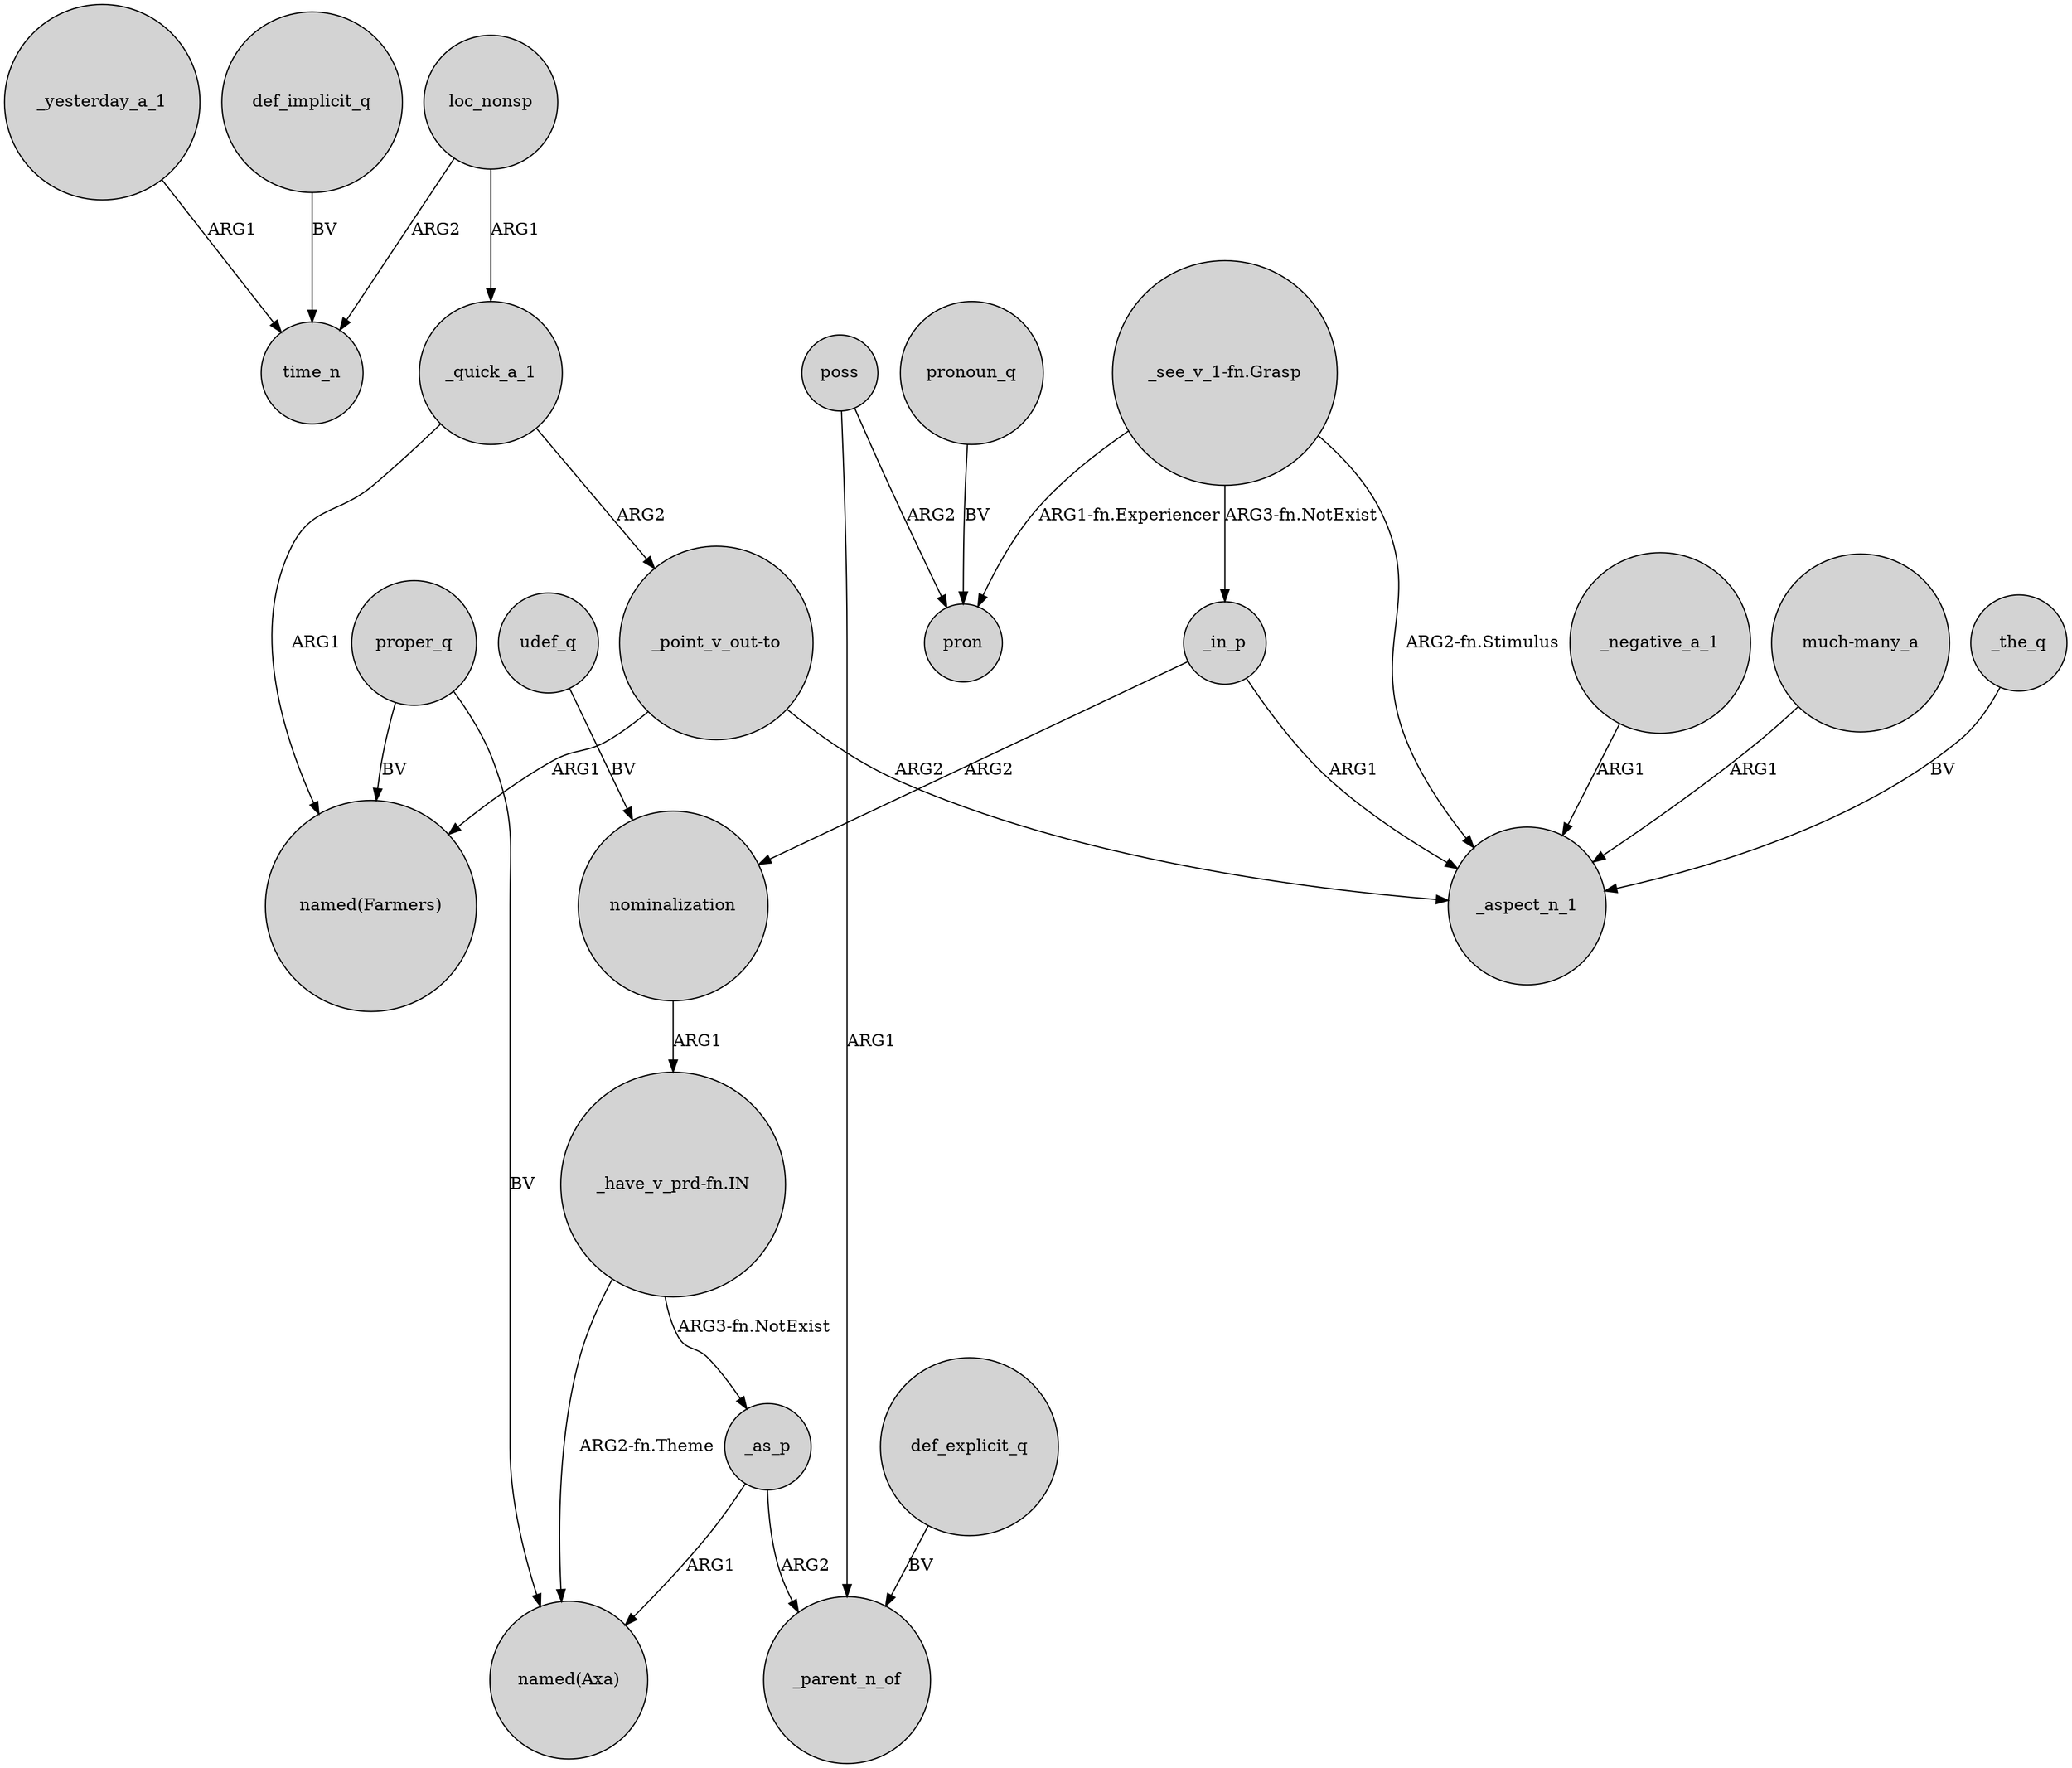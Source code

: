digraph {
	node [shape=circle style=filled]
	_yesterday_a_1 -> time_n [label=ARG1]
	loc_nonsp -> _quick_a_1 [label=ARG1]
	proper_q -> "named(Farmers)" [label=BV]
	poss -> pron [label=ARG2]
	poss -> _parent_n_of [label=ARG1]
	def_explicit_q -> _parent_n_of [label=BV]
	_quick_a_1 -> "_point_v_out-to" [label=ARG2]
	"_see_v_1-fn.Grasp" -> _in_p [label="ARG3-fn.NotExist"]
	proper_q -> "named(Axa)" [label=BV]
	nominalization -> "_have_v_prd-fn.IN" [label=ARG1]
	"_point_v_out-to" -> "named(Farmers)" [label=ARG1]
	_negative_a_1 -> _aspect_n_1 [label=ARG1]
	loc_nonsp -> time_n [label=ARG2]
	_quick_a_1 -> "named(Farmers)" [label=ARG1]
	"much-many_a" -> _aspect_n_1 [label=ARG1]
	"_have_v_prd-fn.IN" -> "named(Axa)" [label="ARG2-fn.Theme"]
	pronoun_q -> pron [label=BV]
	"_have_v_prd-fn.IN" -> _as_p [label="ARG3-fn.NotExist"]
	_as_p -> "named(Axa)" [label=ARG1]
	"_see_v_1-fn.Grasp" -> _aspect_n_1 [label="ARG2-fn.Stimulus"]
	udef_q -> nominalization [label=BV]
	"_see_v_1-fn.Grasp" -> pron [label="ARG1-fn.Experiencer"]
	"_point_v_out-to" -> _aspect_n_1 [label=ARG2]
	_the_q -> _aspect_n_1 [label=BV]
	_in_p -> nominalization [label=ARG2]
	_in_p -> _aspect_n_1 [label=ARG1]
	_as_p -> _parent_n_of [label=ARG2]
	def_implicit_q -> time_n [label=BV]
}
